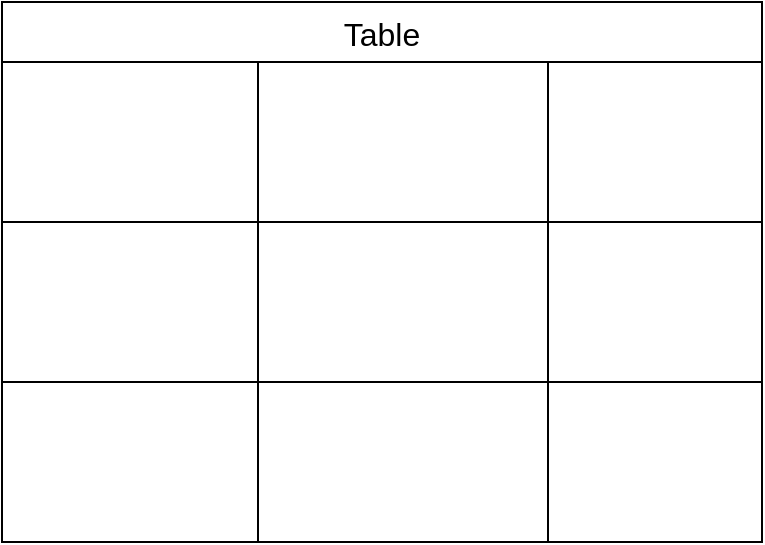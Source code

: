 <mxfile version="20.8.16" type="github">
  <diagram name="Page-1" id="9f46799a-70d6-7492-0946-bef42562c5a5">
    <mxGraphModel dx="1434" dy="756" grid="1" gridSize="10" guides="1" tooltips="1" connect="1" arrows="1" fold="1" page="1" pageScale="1" pageWidth="1100" pageHeight="850" background="none" math="0" shadow="0">
      <root>
        <mxCell id="0" />
        <mxCell id="1" parent="0" />
        <object label="Table" id="TUfsJCi0jF2Ck-yVqTo3-19">
          <mxCell style="shape=table;startSize=30;container=1;collapsible=0;childLayout=tableLayout;strokeColor=default;fontSize=16;columnLines=1;points=[[0,0,0,0,0],[0,0.25,0,0,0],[0,0.5,0,0,0],[0,0.75,0,0,0],[0,1,0,0,0],[0.25,0,0,0,0],[0.25,1,0,0,0],[0.5,0,0,0,0],[0.5,1,0,0,0],[0.75,0,0,0,0],[0.75,1,0,0,0],[1,0,0,0,0],[1,0.25,0,0,0],[1,0.5,0,0,0],[1,0.75,0,0,0],[1,1,0,0,0]];swimlaneLine=1;shadow=0;" vertex="1" parent="1">
            <mxGeometry x="200" y="290" width="380" height="270" as="geometry" />
          </mxCell>
        </object>
        <mxCell id="TUfsJCi0jF2Ck-yVqTo3-20" value="" style="shape=tableRow;horizontal=0;startSize=0;swimlaneHead=0;swimlaneBody=0;strokeColor=inherit;top=0;left=0;bottom=0;right=0;collapsible=0;dropTarget=0;fillColor=none;points=[[0,0.5],[1,0.5]];portConstraint=eastwest;fontSize=16;" vertex="1" parent="TUfsJCi0jF2Ck-yVqTo3-19">
          <mxGeometry y="30" width="380" height="80" as="geometry" />
        </mxCell>
        <mxCell id="TUfsJCi0jF2Ck-yVqTo3-21" value="" style="shape=partialRectangle;html=1;whiteSpace=wrap;connectable=0;strokeColor=inherit;overflow=hidden;fillColor=none;top=0;left=0;bottom=0;right=0;pointerEvents=1;fontSize=16;" vertex="1" parent="TUfsJCi0jF2Ck-yVqTo3-20">
          <mxGeometry width="128" height="80" as="geometry">
            <mxRectangle width="128" height="80" as="alternateBounds" />
          </mxGeometry>
        </mxCell>
        <mxCell id="TUfsJCi0jF2Ck-yVqTo3-22" value="" style="shape=partialRectangle;html=1;whiteSpace=wrap;connectable=0;strokeColor=inherit;overflow=hidden;fillColor=none;top=0;left=0;bottom=0;right=0;pointerEvents=1;fontSize=16;" vertex="1" parent="TUfsJCi0jF2Ck-yVqTo3-20">
          <mxGeometry x="128" width="145" height="80" as="geometry">
            <mxRectangle width="145" height="80" as="alternateBounds" />
          </mxGeometry>
        </mxCell>
        <mxCell id="TUfsJCi0jF2Ck-yVqTo3-23" value="" style="shape=partialRectangle;html=1;whiteSpace=wrap;connectable=0;strokeColor=inherit;overflow=hidden;fillColor=none;top=0;left=0;bottom=0;right=0;pointerEvents=1;fontSize=16;" vertex="1" parent="TUfsJCi0jF2Ck-yVqTo3-20">
          <mxGeometry x="273" width="107" height="80" as="geometry">
            <mxRectangle width="107" height="80" as="alternateBounds" />
          </mxGeometry>
        </mxCell>
        <mxCell id="TUfsJCi0jF2Ck-yVqTo3-24" value="" style="shape=tableRow;horizontal=0;startSize=0;swimlaneHead=0;swimlaneBody=0;strokeColor=inherit;top=0;left=0;bottom=0;right=0;collapsible=0;dropTarget=0;fillColor=none;points=[[0,0.5],[1,0.5]];portConstraint=eastwest;fontSize=16;" vertex="1" parent="TUfsJCi0jF2Ck-yVqTo3-19">
          <mxGeometry y="110" width="380" height="80" as="geometry" />
        </mxCell>
        <mxCell id="TUfsJCi0jF2Ck-yVqTo3-25" value="" style="shape=partialRectangle;html=1;whiteSpace=wrap;connectable=0;strokeColor=inherit;overflow=hidden;fillColor=none;top=0;left=0;bottom=0;right=0;pointerEvents=1;fontSize=16;" vertex="1" parent="TUfsJCi0jF2Ck-yVqTo3-24">
          <mxGeometry width="128" height="80" as="geometry">
            <mxRectangle width="128" height="80" as="alternateBounds" />
          </mxGeometry>
        </mxCell>
        <mxCell id="TUfsJCi0jF2Ck-yVqTo3-26" value="" style="shape=partialRectangle;html=1;whiteSpace=wrap;connectable=0;strokeColor=inherit;overflow=hidden;fillColor=none;top=0;left=0;bottom=0;right=0;pointerEvents=1;fontSize=16;" vertex="1" parent="TUfsJCi0jF2Ck-yVqTo3-24">
          <mxGeometry x="128" width="145" height="80" as="geometry">
            <mxRectangle width="145" height="80" as="alternateBounds" />
          </mxGeometry>
        </mxCell>
        <mxCell id="TUfsJCi0jF2Ck-yVqTo3-27" value="" style="shape=partialRectangle;html=1;whiteSpace=wrap;connectable=0;strokeColor=inherit;overflow=hidden;fillColor=none;top=0;left=0;bottom=0;right=0;pointerEvents=1;fontSize=16;" vertex="1" parent="TUfsJCi0jF2Ck-yVqTo3-24">
          <mxGeometry x="273" width="107" height="80" as="geometry">
            <mxRectangle width="107" height="80" as="alternateBounds" />
          </mxGeometry>
        </mxCell>
        <mxCell id="TUfsJCi0jF2Ck-yVqTo3-28" value="" style="shape=tableRow;horizontal=0;startSize=0;swimlaneHead=0;swimlaneBody=0;strokeColor=inherit;top=0;left=0;bottom=0;right=0;collapsible=0;dropTarget=0;fillColor=none;points=[[0,0.5],[1,0.5]];portConstraint=eastwest;fontSize=16;" vertex="1" parent="TUfsJCi0jF2Ck-yVqTo3-19">
          <mxGeometry y="190" width="380" height="80" as="geometry" />
        </mxCell>
        <mxCell id="TUfsJCi0jF2Ck-yVqTo3-29" value="" style="shape=partialRectangle;html=1;whiteSpace=wrap;connectable=0;strokeColor=inherit;overflow=hidden;fillColor=none;top=0;left=0;bottom=0;right=0;pointerEvents=1;fontSize=16;" vertex="1" parent="TUfsJCi0jF2Ck-yVqTo3-28">
          <mxGeometry width="128" height="80" as="geometry">
            <mxRectangle width="128" height="80" as="alternateBounds" />
          </mxGeometry>
        </mxCell>
        <mxCell id="TUfsJCi0jF2Ck-yVqTo3-30" value="" style="shape=partialRectangle;html=1;whiteSpace=wrap;connectable=0;strokeColor=inherit;overflow=hidden;fillColor=none;top=0;left=0;bottom=0;right=0;pointerEvents=1;fontSize=16;" vertex="1" parent="TUfsJCi0jF2Ck-yVqTo3-28">
          <mxGeometry x="128" width="145" height="80" as="geometry">
            <mxRectangle width="145" height="80" as="alternateBounds" />
          </mxGeometry>
        </mxCell>
        <mxCell id="TUfsJCi0jF2Ck-yVqTo3-31" value="" style="shape=partialRectangle;html=1;whiteSpace=wrap;connectable=0;strokeColor=inherit;overflow=hidden;fillColor=none;top=0;left=0;bottom=0;right=0;pointerEvents=1;fontSize=16;treeMoving=0;" vertex="1" parent="TUfsJCi0jF2Ck-yVqTo3-28">
          <mxGeometry x="273" width="107" height="80" as="geometry">
            <mxRectangle width="107" height="80" as="alternateBounds" />
          </mxGeometry>
        </mxCell>
      </root>
    </mxGraphModel>
  </diagram>
</mxfile>
